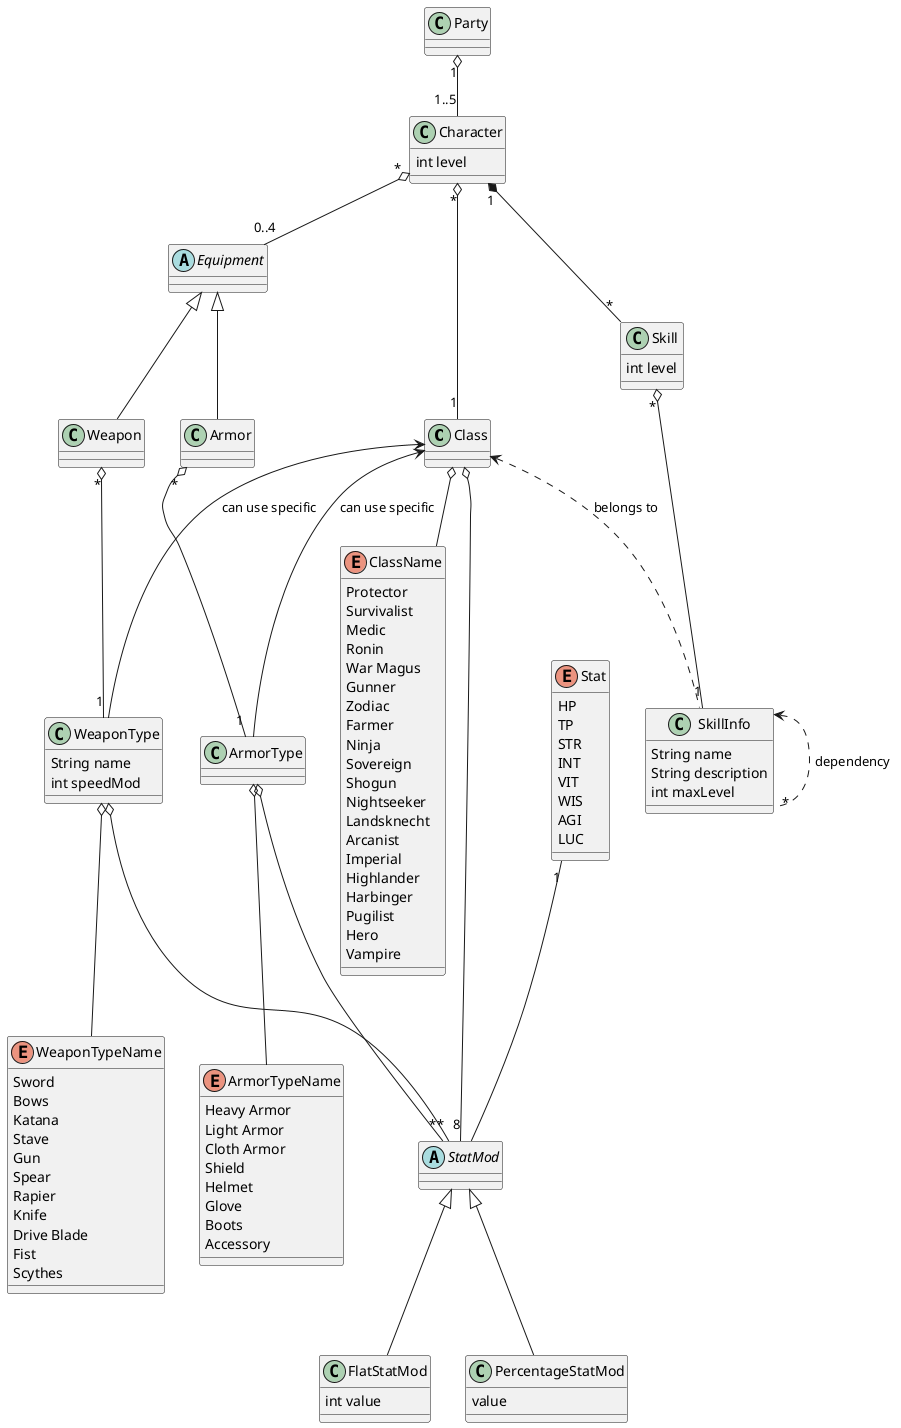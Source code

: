 @startuml

class Class {
}
enum ClassName {
    Protector
    Survivalist
    Medic
    Ronin
    War Magus
    Gunner
    Zodiac
    Farmer
    Ninja
    Sovereign
    Shogun
    Nightseeker
    Landsknecht
    Arcanist
    Imperial
    Highlander
    Harbinger
    Pugilist
    Hero
    Vampire
}
class SkillInfo {
    String name
    String description
    int maxLevel
}
abstract class Equipment
class Weapon {
}
class WeaponType {
    String name
    int speedMod
}
enum WeaponTypeName {
    Sword
    Bows
    Katana
    Stave
    Gun
    Spear
    Rapier
    Knife
    Drive Blade
    Fist
    Scythes
}
class Armor {

}
class ArmorType {
}
enum ArmorTypeName {
    Heavy Armor
    Light Armor
    Cloth Armor
    Shield
    Helmet
    Glove
    Boots
    Accessory
}
abstract class StatMod
class FlatStatMod {
    int value
}
class PercentageStatMod {
    value
}

enum Stat {
    HP
    TP
    STR
    INT
    VIT
    WIS
    AGI
    LUC
}

Equipment <|-- Weapon
Equipment <|-- Armor
StatMod <|-- FlatStatMod
StatMod <|-- PercentageStatMod

Class <-- WeaponType : can use specific
Class <-- ArmorType : can use specific
Class <.. SkillInfo :belongs to
Class o-- ClassName
Class o-- "8" StatMod
Stat "1" -- StatMod
SkillInfo <.. "*" SkillInfo : dependency
Weapon "*" o-- "1" WeaponType
WeaponType o-- "*" StatMod
WeaponType o-- WeaponTypeName
Armor "*" o-- "1" ArmorType
ArmorType o-- "*" StatMod
ArmorType o-- ArmorTypeName

class Party {
}

class Character {
    int level
}
class Skill {
    int level
}

Party "1" o-- "1..5" Character
Character "1" *-- "*" Skill
Character "*" o-- "0..4" Equipment
Character "*" o-- "1" Class
Skill "*" o-- "1" SkillInfo

@enduml